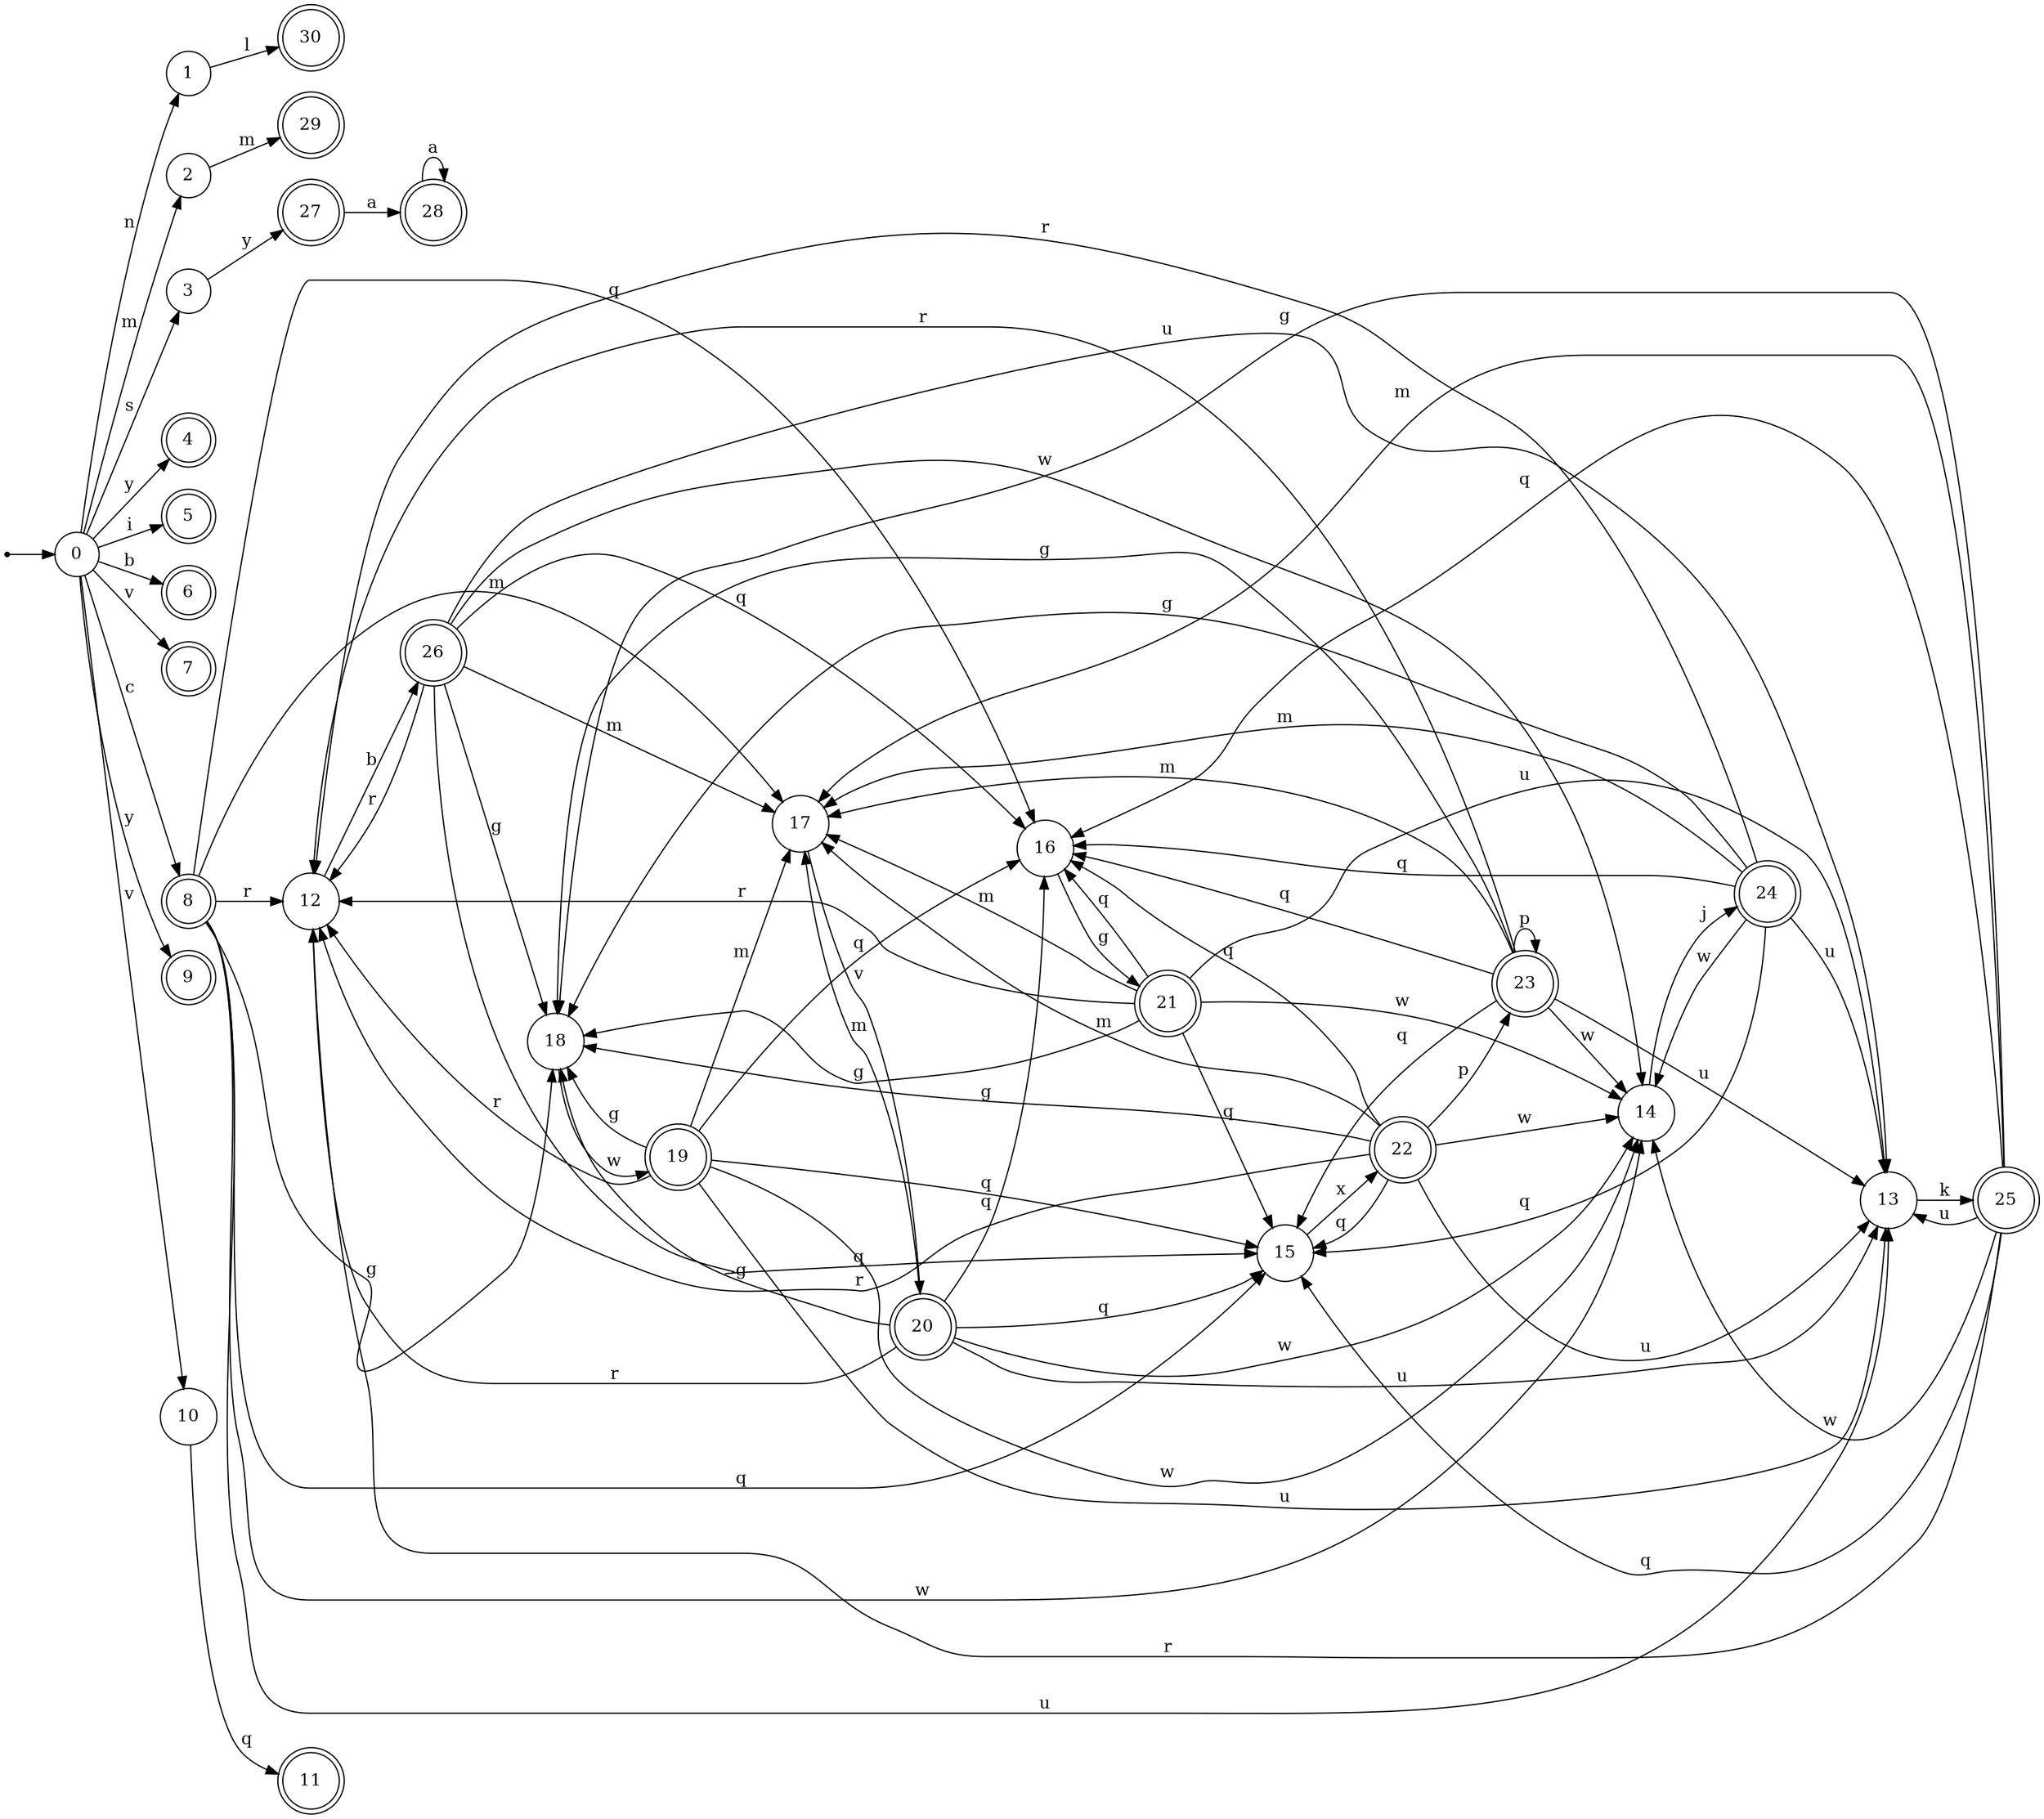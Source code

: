 digraph finite_state_machine {
rankdir=LR;
size="20,20";
node [shape = point]; "dummy0"
node [shape = circle]; "0";
"dummy0" -> "0";
node [shape = circle]; "1";
node [shape = circle]; "2";
node [shape = circle]; "3";
node [shape = doublecircle]; "4";node [shape = doublecircle]; "5";node [shape = doublecircle]; "6";node [shape = doublecircle]; "7";node [shape = doublecircle]; "8";node [shape = doublecircle]; "9";node [shape = circle]; "10";
node [shape = doublecircle]; "11";node [shape = circle]; "12";
node [shape = circle]; "13";
node [shape = circle]; "14";
node [shape = circle]; "15";
node [shape = circle]; "16";
node [shape = circle]; "17";
node [shape = circle]; "18";
node [shape = doublecircle]; "19";node [shape = doublecircle]; "20";node [shape = doublecircle]; "21";node [shape = doublecircle]; "22";node [shape = doublecircle]; "23";node [shape = doublecircle]; "24";node [shape = doublecircle]; "25";node [shape = doublecircle]; "26";node [shape = doublecircle]; "27";node [shape = doublecircle]; "28";node [shape = doublecircle]; "29";node [shape = doublecircle]; "30";"0" -> "1" [label = "n"];
 "0" -> "2" [label = "m"];
 "0" -> "3" [label = "s"];
 "0" -> "9" [label = "y"];
 "0" -> "4" [label = "y"];
 "0" -> "5" [label = "i"];
 "0" -> "6" [label = "b"];
 "0" -> "10" [label = "v"];
 "0" -> "7" [label = "v"];
 "0" -> "8" [label = "c"];
 "10" -> "11" [label = "q"];
 "8" -> "12" [label = "r"];
 "8" -> "13" [label = "u"];
 "8" -> "14" [label = "w"];
 "8" -> "16" [label = "q"];
 "8" -> "15" [label = "q"];
 "8" -> "17" [label = "m"];
 "8" -> "18" [label = "g"];
 "18" -> "19" [label = "w"];
 "19" -> "18" [label = "g"];
 "19" -> "12" [label = "r"];
 "19" -> "13" [label = "u"];
 "19" -> "14" [label = "w"];
 "19" -> "16" [label = "q"];
 "19" -> "15" [label = "q"];
 "19" -> "17" [label = "m"];
 "17" -> "20" [label = "v"];
 "20" -> "17" [label = "m"];
 "20" -> "12" [label = "r"];
 "20" -> "13" [label = "u"];
 "20" -> "14" [label = "w"];
 "20" -> "16" [label = "q"];
 "20" -> "15" [label = "q"];
 "20" -> "18" [label = "g"];
 "16" -> "21" [label = "g"];
 "21" -> "16" [label = "q"];
 "21" -> "15" [label = "q"];
 "21" -> "12" [label = "r"];
 "21" -> "13" [label = "u"];
 "21" -> "14" [label = "w"];
 "21" -> "17" [label = "m"];
 "21" -> "18" [label = "g"];
 "15" -> "22" [label = "x"];
 "22" -> "16" [label = "q"];
 "22" -> "15" [label = "q"];
 "22" -> "23" [label = "p"];
 "22" -> "12" [label = "r"];
 "22" -> "13" [label = "u"];
 "22" -> "14" [label = "w"];
 "22" -> "17" [label = "m"];
 "22" -> "18" [label = "g"];
 "23" -> "23" [label = "p"];
 "23" -> "16" [label = "q"];
 "23" -> "15" [label = "q"];
 "23" -> "12" [label = "r"];
 "23" -> "13" [label = "u"];
 "23" -> "14" [label = "w"];
 "23" -> "17" [label = "m"];
 "23" -> "18" [label = "g"];
 "14" -> "24" [label = "j"];
 "24" -> "14" [label = "w"];
 "24" -> "12" [label = "r"];
 "24" -> "13" [label = "u"];
 "24" -> "16" [label = "q"];
 "24" -> "15" [label = "q"];
 "24" -> "17" [label = "m"];
 "24" -> "18" [label = "g"];
 "13" -> "25" [label = "k"];
 "25" -> "13" [label = "u"];
 "25" -> "12" [label = "r"];
 "25" -> "14" [label = "w"];
 "25" -> "16" [label = "q"];
 "25" -> "15" [label = "q"];
 "25" -> "17" [label = "m"];
 "25" -> "18" [label = "g"];
 "12" -> "26" [label = "b"];
 "26" -> "12" [label = "r"];
 "26" -> "13" [label = "u"];
 "26" -> "14" [label = "w"];
 "26" -> "16" [label = "q"];
 "26" -> "15" [label = "q"];
 "26" -> "17" [label = "m"];
 "26" -> "18" [label = "g"];
 "3" -> "27" [label = "y"];
 "27" -> "28" [label = "a"];
 "28" -> "28" [label = "a"];
 "2" -> "29" [label = "m"];
 "1" -> "30" [label = "l"];
 }
